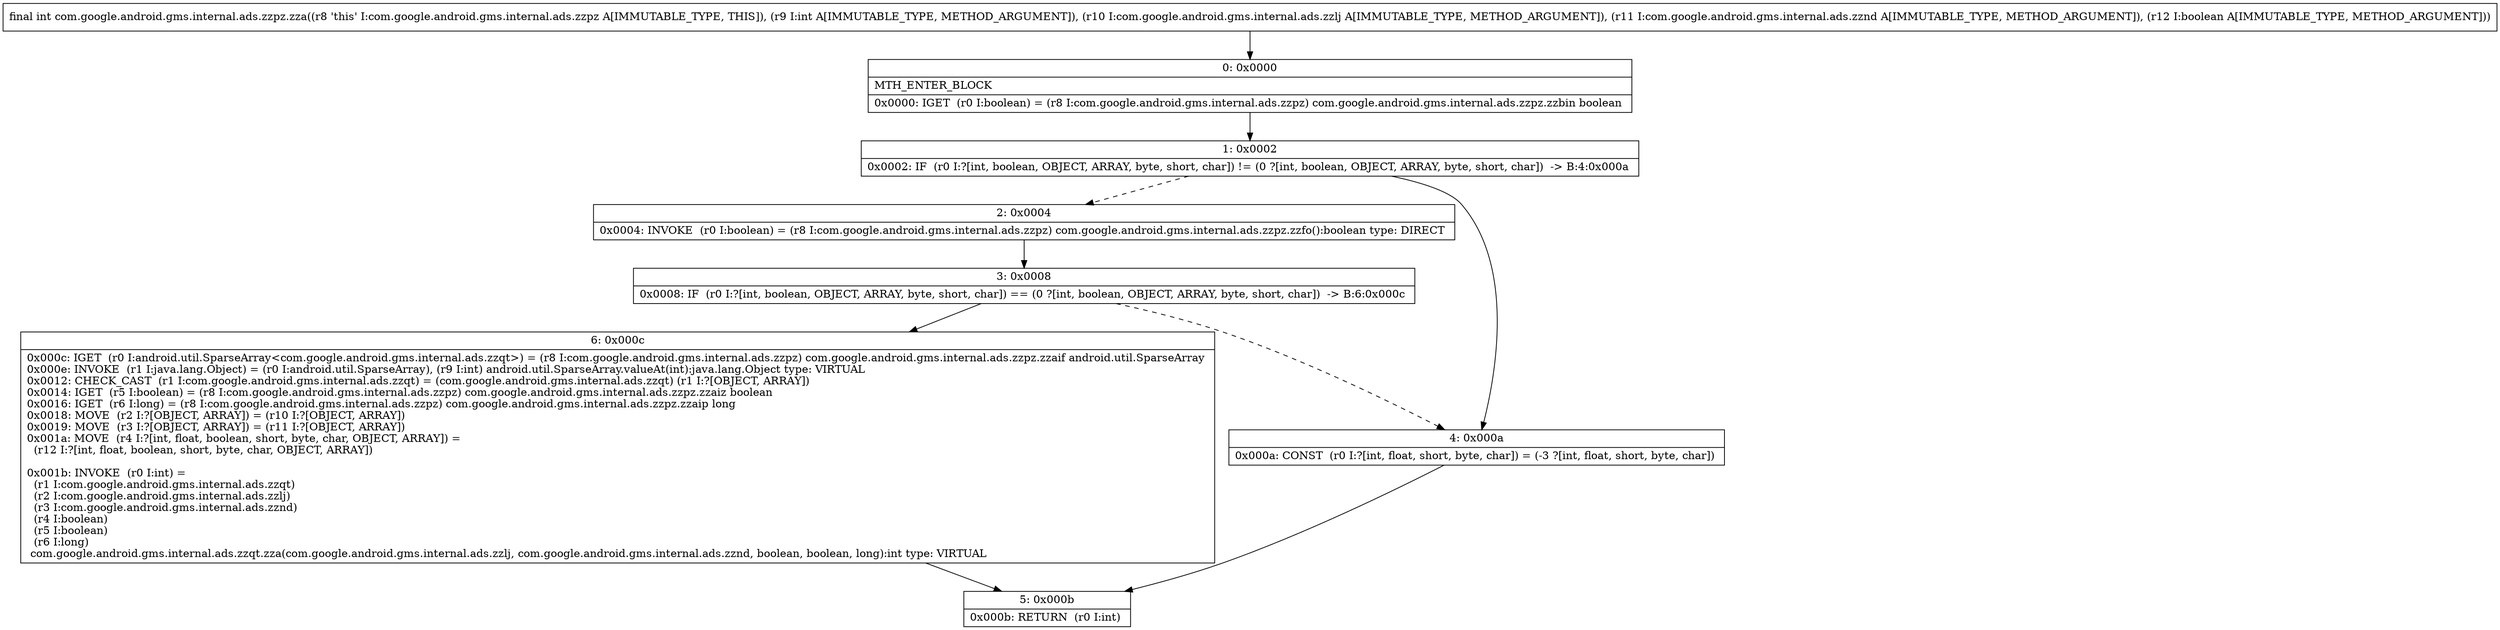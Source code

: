 digraph "CFG forcom.google.android.gms.internal.ads.zzpz.zza(ILcom\/google\/android\/gms\/internal\/ads\/zzlj;Lcom\/google\/android\/gms\/internal\/ads\/zznd;Z)I" {
Node_0 [shape=record,label="{0\:\ 0x0000|MTH_ENTER_BLOCK\l|0x0000: IGET  (r0 I:boolean) = (r8 I:com.google.android.gms.internal.ads.zzpz) com.google.android.gms.internal.ads.zzpz.zzbin boolean \l}"];
Node_1 [shape=record,label="{1\:\ 0x0002|0x0002: IF  (r0 I:?[int, boolean, OBJECT, ARRAY, byte, short, char]) != (0 ?[int, boolean, OBJECT, ARRAY, byte, short, char])  \-\> B:4:0x000a \l}"];
Node_2 [shape=record,label="{2\:\ 0x0004|0x0004: INVOKE  (r0 I:boolean) = (r8 I:com.google.android.gms.internal.ads.zzpz) com.google.android.gms.internal.ads.zzpz.zzfo():boolean type: DIRECT \l}"];
Node_3 [shape=record,label="{3\:\ 0x0008|0x0008: IF  (r0 I:?[int, boolean, OBJECT, ARRAY, byte, short, char]) == (0 ?[int, boolean, OBJECT, ARRAY, byte, short, char])  \-\> B:6:0x000c \l}"];
Node_4 [shape=record,label="{4\:\ 0x000a|0x000a: CONST  (r0 I:?[int, float, short, byte, char]) = (\-3 ?[int, float, short, byte, char]) \l}"];
Node_5 [shape=record,label="{5\:\ 0x000b|0x000b: RETURN  (r0 I:int) \l}"];
Node_6 [shape=record,label="{6\:\ 0x000c|0x000c: IGET  (r0 I:android.util.SparseArray\<com.google.android.gms.internal.ads.zzqt\>) = (r8 I:com.google.android.gms.internal.ads.zzpz) com.google.android.gms.internal.ads.zzpz.zzaif android.util.SparseArray \l0x000e: INVOKE  (r1 I:java.lang.Object) = (r0 I:android.util.SparseArray), (r9 I:int) android.util.SparseArray.valueAt(int):java.lang.Object type: VIRTUAL \l0x0012: CHECK_CAST  (r1 I:com.google.android.gms.internal.ads.zzqt) = (com.google.android.gms.internal.ads.zzqt) (r1 I:?[OBJECT, ARRAY]) \l0x0014: IGET  (r5 I:boolean) = (r8 I:com.google.android.gms.internal.ads.zzpz) com.google.android.gms.internal.ads.zzpz.zzaiz boolean \l0x0016: IGET  (r6 I:long) = (r8 I:com.google.android.gms.internal.ads.zzpz) com.google.android.gms.internal.ads.zzpz.zzaip long \l0x0018: MOVE  (r2 I:?[OBJECT, ARRAY]) = (r10 I:?[OBJECT, ARRAY]) \l0x0019: MOVE  (r3 I:?[OBJECT, ARRAY]) = (r11 I:?[OBJECT, ARRAY]) \l0x001a: MOVE  (r4 I:?[int, float, boolean, short, byte, char, OBJECT, ARRAY]) = \l  (r12 I:?[int, float, boolean, short, byte, char, OBJECT, ARRAY])\l \l0x001b: INVOKE  (r0 I:int) = \l  (r1 I:com.google.android.gms.internal.ads.zzqt)\l  (r2 I:com.google.android.gms.internal.ads.zzlj)\l  (r3 I:com.google.android.gms.internal.ads.zznd)\l  (r4 I:boolean)\l  (r5 I:boolean)\l  (r6 I:long)\l com.google.android.gms.internal.ads.zzqt.zza(com.google.android.gms.internal.ads.zzlj, com.google.android.gms.internal.ads.zznd, boolean, boolean, long):int type: VIRTUAL \l}"];
MethodNode[shape=record,label="{final int com.google.android.gms.internal.ads.zzpz.zza((r8 'this' I:com.google.android.gms.internal.ads.zzpz A[IMMUTABLE_TYPE, THIS]), (r9 I:int A[IMMUTABLE_TYPE, METHOD_ARGUMENT]), (r10 I:com.google.android.gms.internal.ads.zzlj A[IMMUTABLE_TYPE, METHOD_ARGUMENT]), (r11 I:com.google.android.gms.internal.ads.zznd A[IMMUTABLE_TYPE, METHOD_ARGUMENT]), (r12 I:boolean A[IMMUTABLE_TYPE, METHOD_ARGUMENT])) }"];
MethodNode -> Node_0;
Node_0 -> Node_1;
Node_1 -> Node_2[style=dashed];
Node_1 -> Node_4;
Node_2 -> Node_3;
Node_3 -> Node_4[style=dashed];
Node_3 -> Node_6;
Node_4 -> Node_5;
Node_6 -> Node_5;
}

